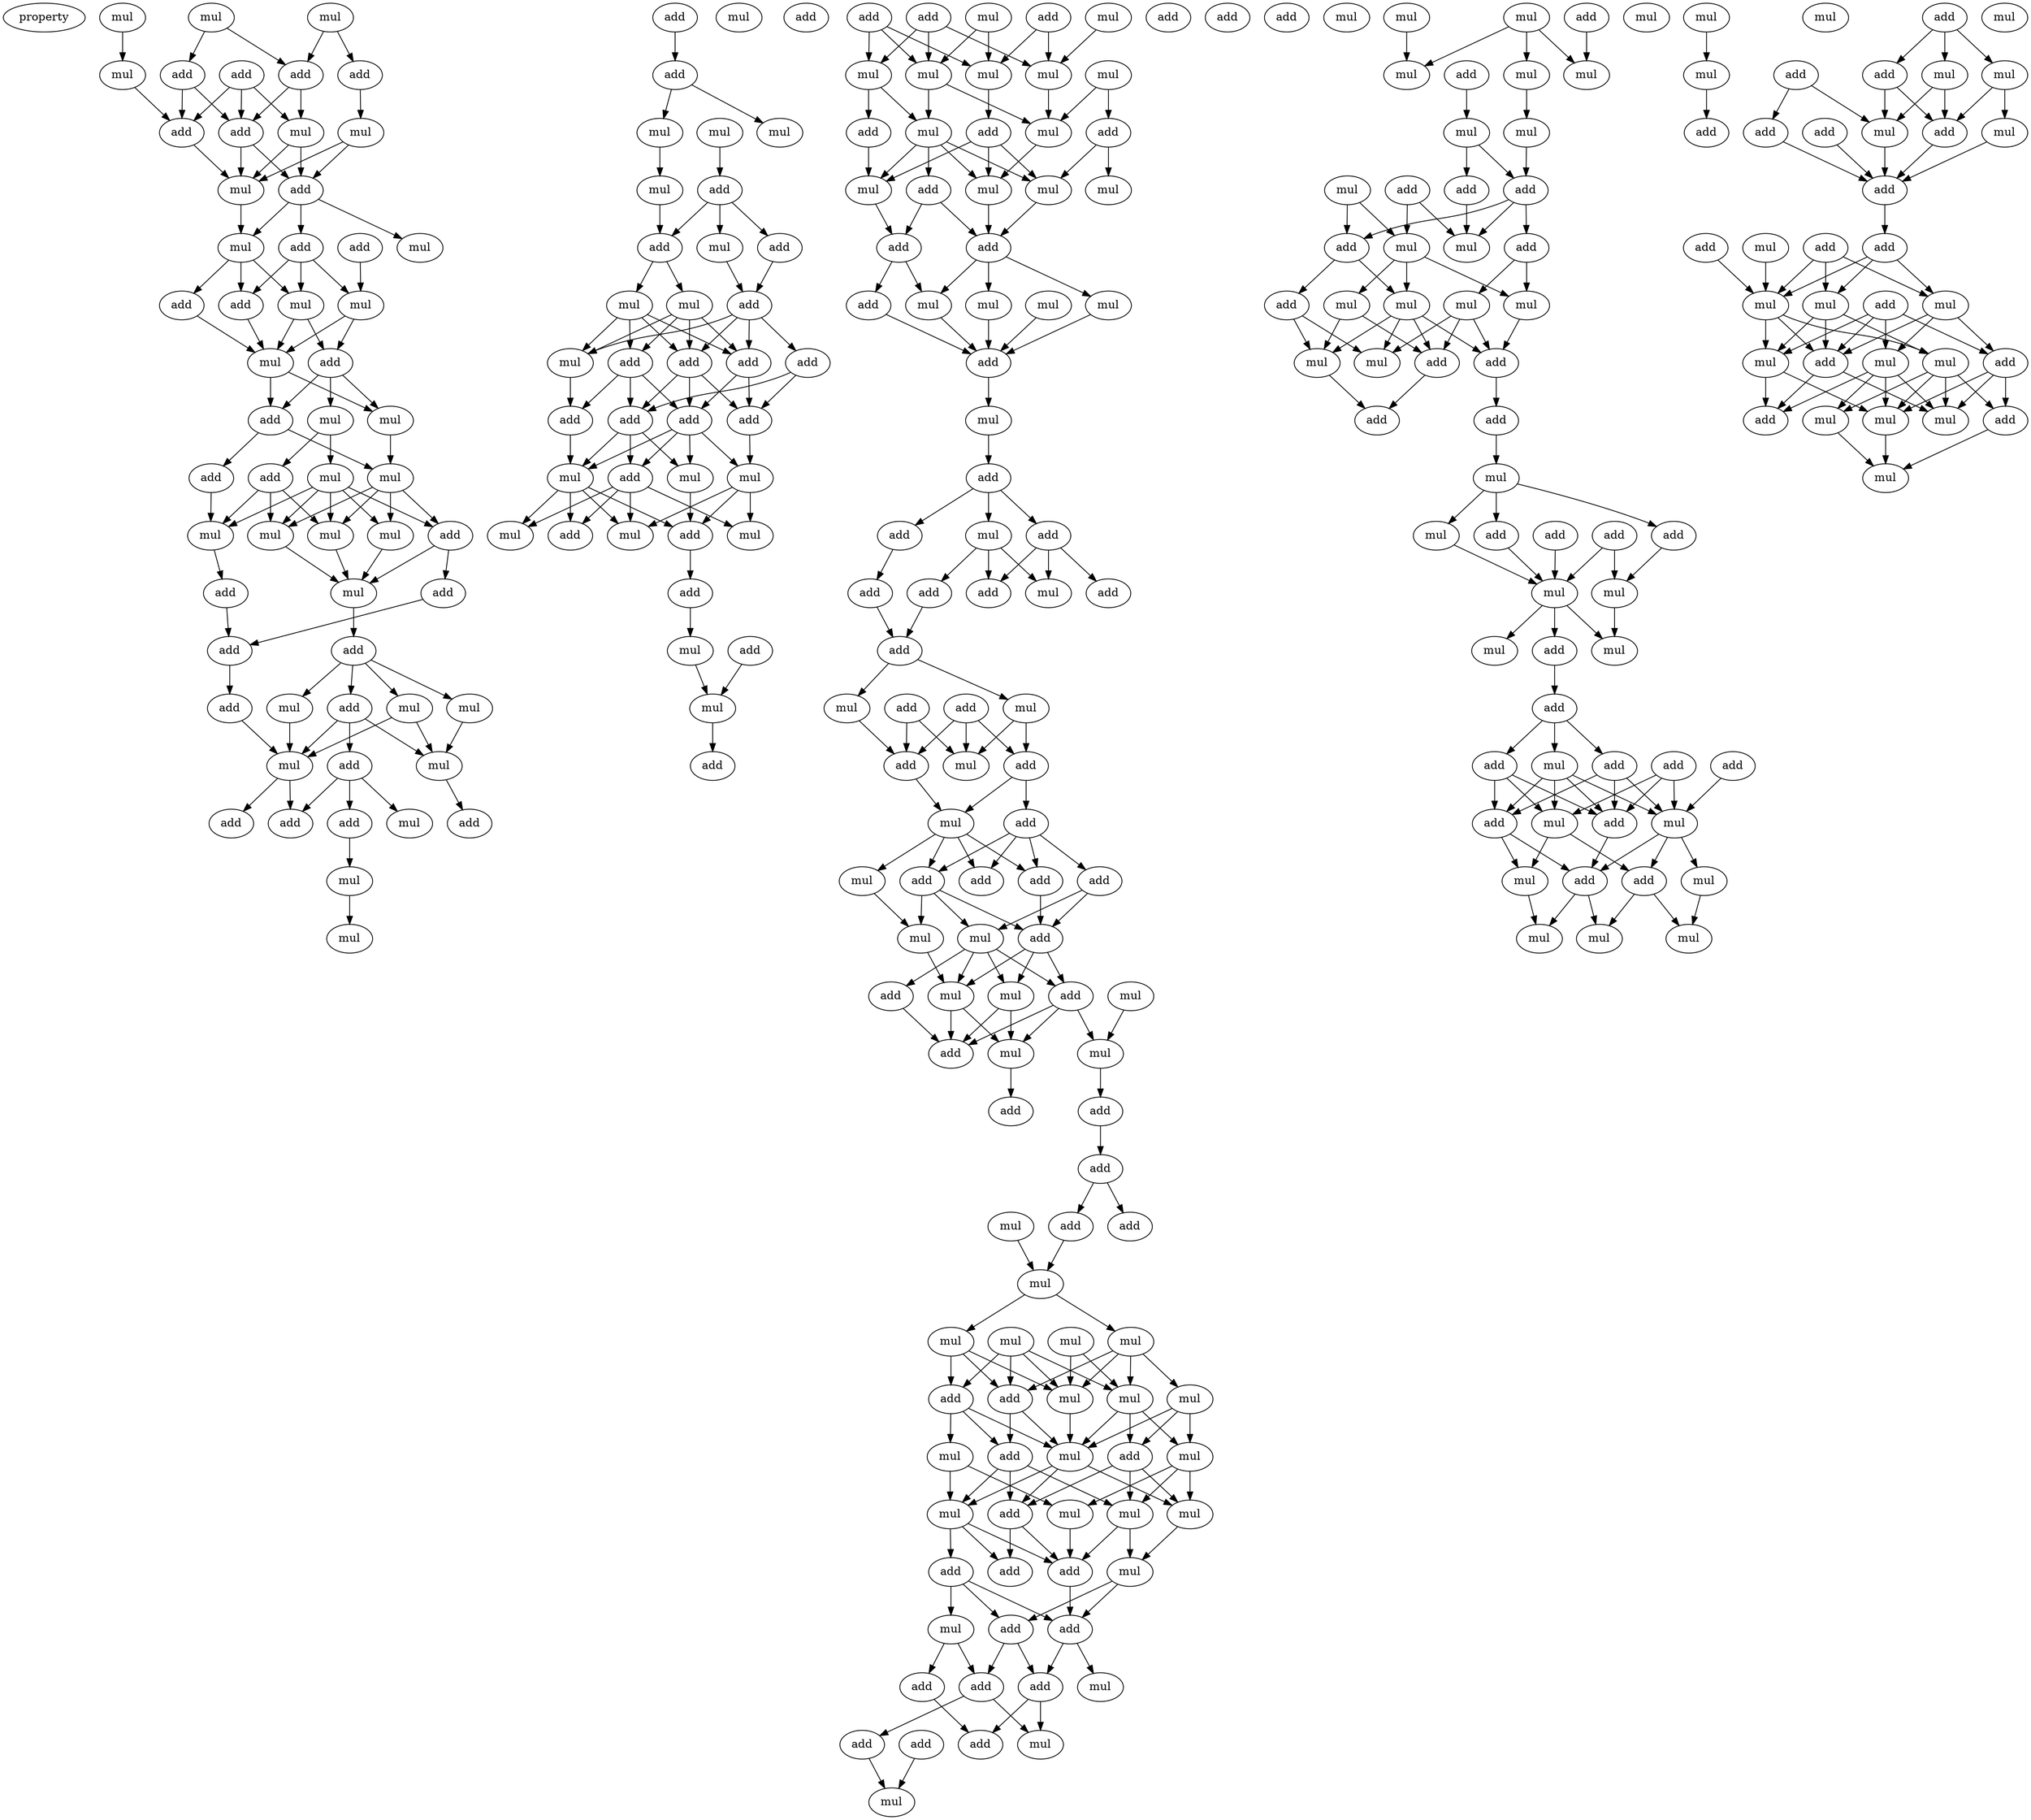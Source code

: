 digraph {
    node [fontcolor=black]
    property [mul=2,lf=1.9]
    0 [ label = mul ];
    1 [ label = mul ];
    2 [ label = mul ];
    3 [ label = add ];
    4 [ label = add ];
    5 [ label = add ];
    6 [ label = add ];
    7 [ label = mul ];
    8 [ label = add ];
    9 [ label = mul ];
    10 [ label = mul ];
    11 [ label = add ];
    12 [ label = mul ];
    13 [ label = add ];
    14 [ label = add ];
    15 [ label = add ];
    16 [ label = mul ];
    17 [ label = mul ];
    18 [ label = add ];
    19 [ label = add ];
    20 [ label = mul ];
    21 [ label = mul ];
    22 [ label = add ];
    23 [ label = mul ];
    24 [ label = add ];
    25 [ label = mul ];
    26 [ label = mul ];
    27 [ label = mul ];
    28 [ label = mul ];
    29 [ label = add ];
    30 [ label = add ];
    31 [ label = mul ];
    32 [ label = mul ];
    33 [ label = mul ];
    34 [ label = add ];
    35 [ label = mul ];
    36 [ label = add ];
    37 [ label = mul ];
    38 [ label = add ];
    39 [ label = add ];
    40 [ label = add ];
    41 [ label = mul ];
    42 [ label = add ];
    43 [ label = add ];
    44 [ label = mul ];
    45 [ label = mul ];
    46 [ label = mul ];
    47 [ label = add ];
    48 [ label = mul ];
    49 [ label = mul ];
    50 [ label = add ];
    51 [ label = add ];
    52 [ label = add ];
    53 [ label = add ];
    54 [ label = mul ];
    55 [ label = add ];
    56 [ label = mul ];
    57 [ label = mul ];
    58 [ label = add ];
    59 [ label = mul ];
    60 [ label = mul ];
    61 [ label = mul ];
    62 [ label = add ];
    63 [ label = mul ];
    64 [ label = add ];
    65 [ label = add ];
    66 [ label = add ];
    67 [ label = mul ];
    68 [ label = mul ];
    69 [ label = mul ];
    70 [ label = add ];
    71 [ label = mul ];
    72 [ label = add ];
    73 [ label = add ];
    74 [ label = add ];
    75 [ label = add ];
    76 [ label = add ];
    77 [ label = add ];
    78 [ label = add ];
    79 [ label = add ];
    80 [ label = mul ];
    81 [ label = mul ];
    82 [ label = add ];
    83 [ label = mul ];
    84 [ label = add ];
    85 [ label = add ];
    86 [ label = mul ];
    87 [ label = mul ];
    88 [ label = mul ];
    89 [ label = add ];
    90 [ label = mul ];
    91 [ label = add ];
    92 [ label = mul ];
    93 [ label = add ];
    94 [ label = mul ];
    95 [ label = add ];
    96 [ label = add ];
    97 [ label = add ];
    98 [ label = mul ];
    99 [ label = mul ];
    100 [ label = mul ];
    101 [ label = mul ];
    102 [ label = mul ];
    103 [ label = mul ];
    104 [ label = add ];
    105 [ label = add ];
    106 [ label = mul ];
    107 [ label = add ];
    108 [ label = mul ];
    109 [ label = mul ];
    110 [ label = mul ];
    111 [ label = mul ];
    112 [ label = add ];
    113 [ label = mul ];
    114 [ label = add ];
    115 [ label = add ];
    116 [ label = add ];
    117 [ label = mul ];
    118 [ label = mul ];
    119 [ label = mul ];
    120 [ label = mul ];
    121 [ label = add ];
    122 [ label = add ];
    123 [ label = add ];
    124 [ label = mul ];
    125 [ label = add ];
    126 [ label = add ];
    127 [ label = add ];
    128 [ label = mul ];
    129 [ label = add ];
    130 [ label = mul ];
    131 [ label = add ];
    132 [ label = add ];
    133 [ label = add ];
    134 [ label = add ];
    135 [ label = add ];
    136 [ label = add ];
    137 [ label = add ];
    138 [ label = mul ];
    139 [ label = mul ];
    140 [ label = add ];
    141 [ label = mul ];
    142 [ label = add ];
    143 [ label = add ];
    144 [ label = mul ];
    145 [ label = add ];
    146 [ label = add ];
    147 [ label = add ];
    148 [ label = mul ];
    149 [ label = add ];
    150 [ label = add ];
    151 [ label = mul ];
    152 [ label = mul ];
    153 [ label = add ];
    154 [ label = mul ];
    155 [ label = add ];
    156 [ label = mul ];
    157 [ label = mul ];
    158 [ label = add ];
    159 [ label = mul ];
    160 [ label = mul ];
    161 [ label = add ];
    162 [ label = add ];
    163 [ label = add ];
    164 [ label = mul ];
    165 [ label = mul ];
    166 [ label = add ];
    167 [ label = add ];
    168 [ label = mul ];
    169 [ label = mul ];
    170 [ label = mul ];
    171 [ label = mul ];
    172 [ label = mul ];
    173 [ label = mul ];
    174 [ label = mul ];
    175 [ label = add ];
    176 [ label = add ];
    177 [ label = mul ];
    178 [ label = mul ];
    179 [ label = mul ];
    180 [ label = mul ];
    181 [ label = add ];
    182 [ label = add ];
    183 [ label = mul ];
    184 [ label = mul ];
    185 [ label = mul ];
    186 [ label = mul ];
    187 [ label = add ];
    188 [ label = add ];
    189 [ label = add ];
    190 [ label = add ];
    191 [ label = mul ];
    192 [ label = mul ];
    193 [ label = add ];
    194 [ label = add ];
    195 [ label = mul ];
    196 [ label = add ];
    197 [ label = add ];
    198 [ label = add ];
    199 [ label = add ];
    200 [ label = add ];
    201 [ label = add ];
    202 [ label = mul ];
    203 [ label = mul ];
    204 [ label = mul ];
    205 [ label = mul ];
    206 [ label = add ];
    207 [ label = mul ];
    208 [ label = add ];
    209 [ label = mul ];
    210 [ label = mul ];
    211 [ label = mul ];
    212 [ label = mul ];
    213 [ label = mul ];
    214 [ label = add ];
    215 [ label = add ];
    216 [ label = add ];
    217 [ label = mul ];
    218 [ label = mul ];
    219 [ label = add ];
    220 [ label = mul ];
    221 [ label = add ];
    222 [ label = mul ];
    223 [ label = add ];
    224 [ label = mul ];
    225 [ label = mul ];
    226 [ label = mul ];
    227 [ label = mul ];
    228 [ label = mul ];
    229 [ label = add ];
    230 [ label = add ];
    231 [ label = add ];
    232 [ label = add ];
    233 [ label = mul ];
    234 [ label = mul ];
    235 [ label = add ];
    236 [ label = add ];
    237 [ label = add ];
    238 [ label = add ];
    239 [ label = mul ];
    240 [ label = mul ];
    241 [ label = mul ];
    242 [ label = add ];
    243 [ label = mul ];
    244 [ label = add ];
    245 [ label = add ];
    246 [ label = add ];
    247 [ label = add ];
    248 [ label = mul ];
    249 [ label = add ];
    250 [ label = add ];
    251 [ label = add ];
    252 [ label = mul ];
    253 [ label = mul ];
    254 [ label = add ];
    255 [ label = add ];
    256 [ label = mul ];
    257 [ label = mul ];
    258 [ label = mul ];
    259 [ label = mul ];
    260 [ label = mul ];
    261 [ label = mul ];
    262 [ label = mul ];
    263 [ label = add ];
    264 [ label = mul ];
    265 [ label = add ];
    266 [ label = add ];
    267 [ label = add ];
    268 [ label = mul ];
    269 [ label = mul ];
    270 [ label = add ];
    271 [ label = add ];
    272 [ label = mul ];
    273 [ label = add ];
    274 [ label = mul ];
    275 [ label = add ];
    276 [ label = add ];
    277 [ label = mul ];
    278 [ label = add ];
    279 [ label = add ];
    280 [ label = mul ];
    281 [ label = add ];
    282 [ label = mul ];
    283 [ label = mul ];
    284 [ label = mul ];
    285 [ label = add ];
    286 [ label = mul ];
    287 [ label = mul ];
    288 [ label = add ];
    289 [ label = mul ];
    290 [ label = add ];
    291 [ label = add ];
    292 [ label = mul ];
    293 [ label = mul ];
    294 [ label = mul ];
    295 [ label = mul ];
    0 -> 7 [ name = 0 ];
    1 -> 3 [ name = 1 ];
    1 -> 6 [ name = 2 ];
    2 -> 3 [ name = 3 ];
    2 -> 4 [ name = 4 ];
    3 -> 8 [ name = 5 ];
    3 -> 10 [ name = 6 ];
    4 -> 9 [ name = 7 ];
    5 -> 8 [ name = 8 ];
    5 -> 10 [ name = 9 ];
    5 -> 11 [ name = 10 ];
    6 -> 8 [ name = 11 ];
    6 -> 11 [ name = 12 ];
    7 -> 11 [ name = 13 ];
    8 -> 12 [ name = 14 ];
    8 -> 13 [ name = 15 ];
    9 -> 12 [ name = 16 ];
    9 -> 13 [ name = 17 ];
    10 -> 12 [ name = 18 ];
    10 -> 13 [ name = 19 ];
    11 -> 12 [ name = 20 ];
    12 -> 16 [ name = 21 ];
    13 -> 14 [ name = 22 ];
    13 -> 16 [ name = 23 ];
    13 -> 17 [ name = 24 ];
    14 -> 19 [ name = 25 ];
    14 -> 20 [ name = 26 ];
    14 -> 21 [ name = 27 ];
    15 -> 21 [ name = 28 ];
    16 -> 18 [ name = 29 ];
    16 -> 19 [ name = 30 ];
    16 -> 20 [ name = 31 ];
    18 -> 23 [ name = 32 ];
    19 -> 23 [ name = 33 ];
    20 -> 22 [ name = 34 ];
    20 -> 23 [ name = 35 ];
    21 -> 22 [ name = 36 ];
    21 -> 23 [ name = 37 ];
    22 -> 24 [ name = 38 ];
    22 -> 25 [ name = 39 ];
    22 -> 26 [ name = 40 ];
    23 -> 24 [ name = 41 ];
    23 -> 25 [ name = 42 ];
    24 -> 27 [ name = 43 ];
    24 -> 29 [ name = 44 ];
    25 -> 27 [ name = 45 ];
    26 -> 28 [ name = 46 ];
    26 -> 30 [ name = 47 ];
    27 -> 32 [ name = 48 ];
    27 -> 33 [ name = 49 ];
    27 -> 34 [ name = 50 ];
    27 -> 35 [ name = 51 ];
    28 -> 31 [ name = 52 ];
    28 -> 32 [ name = 53 ];
    28 -> 33 [ name = 54 ];
    28 -> 34 [ name = 55 ];
    28 -> 35 [ name = 56 ];
    29 -> 31 [ name = 57 ];
    30 -> 31 [ name = 58 ];
    30 -> 33 [ name = 59 ];
    30 -> 35 [ name = 60 ];
    31 -> 36 [ name = 61 ];
    32 -> 37 [ name = 62 ];
    33 -> 37 [ name = 63 ];
    34 -> 37 [ name = 64 ];
    34 -> 38 [ name = 65 ];
    35 -> 37 [ name = 66 ];
    36 -> 39 [ name = 67 ];
    37 -> 40 [ name = 68 ];
    38 -> 39 [ name = 69 ];
    39 -> 43 [ name = 70 ];
    40 -> 41 [ name = 71 ];
    40 -> 42 [ name = 72 ];
    40 -> 44 [ name = 73 ];
    40 -> 45 [ name = 74 ];
    41 -> 46 [ name = 75 ];
    41 -> 48 [ name = 76 ];
    42 -> 46 [ name = 77 ];
    42 -> 47 [ name = 78 ];
    42 -> 48 [ name = 79 ];
    43 -> 46 [ name = 80 ];
    44 -> 48 [ name = 81 ];
    45 -> 46 [ name = 82 ];
    46 -> 50 [ name = 83 ];
    46 -> 53 [ name = 84 ];
    47 -> 49 [ name = 85 ];
    47 -> 52 [ name = 86 ];
    47 -> 53 [ name = 87 ];
    48 -> 51 [ name = 88 ];
    52 -> 54 [ name = 89 ];
    54 -> 57 [ name = 90 ];
    55 -> 58 [ name = 91 ];
    58 -> 59 [ name = 92 ];
    58 -> 60 [ name = 93 ];
    59 -> 63 [ name = 94 ];
    61 -> 62 [ name = 95 ];
    62 -> 64 [ name = 96 ];
    62 -> 65 [ name = 97 ];
    62 -> 67 [ name = 98 ];
    63 -> 65 [ name = 99 ];
    64 -> 70 [ name = 100 ];
    65 -> 68 [ name = 101 ];
    65 -> 69 [ name = 102 ];
    67 -> 70 [ name = 103 ];
    68 -> 71 [ name = 104 ];
    68 -> 72 [ name = 105 ];
    68 -> 74 [ name = 106 ];
    68 -> 75 [ name = 107 ];
    69 -> 71 [ name = 108 ];
    69 -> 72 [ name = 109 ];
    69 -> 74 [ name = 110 ];
    69 -> 75 [ name = 111 ];
    70 -> 71 [ name = 112 ];
    70 -> 72 [ name = 113 ];
    70 -> 73 [ name = 114 ];
    70 -> 74 [ name = 115 ];
    71 -> 78 [ name = 116 ];
    72 -> 76 [ name = 117 ];
    72 -> 77 [ name = 118 ];
    72 -> 79 [ name = 119 ];
    73 -> 77 [ name = 120 ];
    73 -> 79 [ name = 121 ];
    74 -> 76 [ name = 122 ];
    74 -> 77 [ name = 123 ];
    75 -> 76 [ name = 124 ];
    75 -> 78 [ name = 125 ];
    75 -> 79 [ name = 126 ];
    76 -> 80 [ name = 127 ];
    76 -> 81 [ name = 128 ];
    76 -> 82 [ name = 129 ];
    76 -> 83 [ name = 130 ];
    77 -> 83 [ name = 131 ];
    78 -> 81 [ name = 132 ];
    79 -> 80 [ name = 133 ];
    79 -> 81 [ name = 134 ];
    79 -> 82 [ name = 135 ];
    80 -> 84 [ name = 136 ];
    81 -> 84 [ name = 137 ];
    81 -> 85 [ name = 138 ];
    81 -> 86 [ name = 139 ];
    81 -> 88 [ name = 140 ];
    82 -> 85 [ name = 141 ];
    82 -> 86 [ name = 142 ];
    82 -> 87 [ name = 143 ];
    82 -> 88 [ name = 144 ];
    83 -> 84 [ name = 145 ];
    83 -> 87 [ name = 146 ];
    83 -> 88 [ name = 147 ];
    84 -> 89 [ name = 148 ];
    89 -> 90 [ name = 149 ];
    90 -> 92 [ name = 150 ];
    91 -> 92 [ name = 151 ];
    92 -> 93 [ name = 152 ];
    94 -> 103 [ name = 153 ];
    95 -> 102 [ name = 154 ];
    95 -> 103 [ name = 155 ];
    96 -> 99 [ name = 156 ];
    96 -> 101 [ name = 157 ];
    96 -> 103 [ name = 158 ];
    97 -> 99 [ name = 159 ];
    97 -> 101 [ name = 160 ];
    97 -> 102 [ name = 161 ];
    98 -> 99 [ name = 162 ];
    98 -> 102 [ name = 163 ];
    99 -> 106 [ name = 164 ];
    99 -> 108 [ name = 165 ];
    100 -> 105 [ name = 166 ];
    100 -> 108 [ name = 167 ];
    101 -> 104 [ name = 168 ];
    101 -> 106 [ name = 169 ];
    102 -> 107 [ name = 170 ];
    103 -> 108 [ name = 171 ];
    104 -> 111 [ name = 172 ];
    105 -> 110 [ name = 173 ];
    105 -> 113 [ name = 174 ];
    106 -> 109 [ name = 175 ];
    106 -> 111 [ name = 176 ];
    106 -> 112 [ name = 177 ];
    106 -> 113 [ name = 178 ];
    107 -> 109 [ name = 179 ];
    107 -> 111 [ name = 180 ];
    107 -> 113 [ name = 181 ];
    108 -> 109 [ name = 182 ];
    109 -> 115 [ name = 183 ];
    111 -> 114 [ name = 184 ];
    112 -> 114 [ name = 185 ];
    112 -> 115 [ name = 186 ];
    113 -> 115 [ name = 187 ];
    114 -> 116 [ name = 188 ];
    114 -> 117 [ name = 189 ];
    115 -> 117 [ name = 190 ];
    115 -> 118 [ name = 191 ];
    115 -> 120 [ name = 192 ];
    116 -> 121 [ name = 193 ];
    117 -> 121 [ name = 194 ];
    118 -> 121 [ name = 195 ];
    119 -> 121 [ name = 196 ];
    120 -> 121 [ name = 197 ];
    121 -> 124 [ name = 198 ];
    124 -> 125 [ name = 199 ];
    125 -> 126 [ name = 200 ];
    125 -> 127 [ name = 201 ];
    125 -> 128 [ name = 202 ];
    126 -> 129 [ name = 203 ];
    127 -> 130 [ name = 204 ];
    127 -> 132 [ name = 205 ];
    127 -> 133 [ name = 206 ];
    128 -> 130 [ name = 207 ];
    128 -> 131 [ name = 208 ];
    128 -> 132 [ name = 209 ];
    129 -> 134 [ name = 210 ];
    131 -> 134 [ name = 211 ];
    134 -> 138 [ name = 212 ];
    134 -> 139 [ name = 213 ];
    135 -> 141 [ name = 214 ];
    135 -> 142 [ name = 215 ];
    137 -> 140 [ name = 216 ];
    137 -> 141 [ name = 217 ];
    137 -> 142 [ name = 218 ];
    138 -> 140 [ name = 219 ];
    138 -> 141 [ name = 220 ];
    139 -> 142 [ name = 221 ];
    140 -> 143 [ name = 222 ];
    140 -> 144 [ name = 223 ];
    142 -> 144 [ name = 224 ];
    143 -> 145 [ name = 225 ];
    143 -> 146 [ name = 226 ];
    143 -> 147 [ name = 227 ];
    143 -> 149 [ name = 228 ];
    144 -> 145 [ name = 229 ];
    144 -> 146 [ name = 230 ];
    144 -> 148 [ name = 231 ];
    144 -> 149 [ name = 232 ];
    146 -> 150 [ name = 233 ];
    146 -> 151 [ name = 234 ];
    146 -> 152 [ name = 235 ];
    147 -> 150 [ name = 236 ];
    147 -> 151 [ name = 237 ];
    148 -> 152 [ name = 238 ];
    149 -> 150 [ name = 239 ];
    150 -> 154 [ name = 240 ];
    150 -> 155 [ name = 241 ];
    150 -> 156 [ name = 242 ];
    151 -> 153 [ name = 243 ];
    151 -> 154 [ name = 244 ];
    151 -> 155 [ name = 245 ];
    151 -> 156 [ name = 246 ];
    152 -> 154 [ name = 247 ];
    153 -> 158 [ name = 248 ];
    154 -> 158 [ name = 249 ];
    154 -> 160 [ name = 250 ];
    155 -> 158 [ name = 251 ];
    155 -> 159 [ name = 252 ];
    155 -> 160 [ name = 253 ];
    156 -> 158 [ name = 254 ];
    156 -> 160 [ name = 255 ];
    157 -> 159 [ name = 256 ];
    159 -> 161 [ name = 257 ];
    160 -> 162 [ name = 258 ];
    161 -> 163 [ name = 259 ];
    163 -> 166 [ name = 260 ];
    163 -> 167 [ name = 261 ];
    164 -> 168 [ name = 262 ];
    166 -> 168 [ name = 263 ];
    168 -> 171 [ name = 264 ];
    168 -> 172 [ name = 265 ];
    169 -> 174 [ name = 266 ];
    169 -> 177 [ name = 267 ];
    170 -> 174 [ name = 268 ];
    170 -> 175 [ name = 269 ];
    170 -> 176 [ name = 270 ];
    170 -> 177 [ name = 271 ];
    171 -> 173 [ name = 272 ];
    171 -> 174 [ name = 273 ];
    171 -> 176 [ name = 274 ];
    171 -> 177 [ name = 275 ];
    172 -> 174 [ name = 276 ];
    172 -> 175 [ name = 277 ];
    172 -> 176 [ name = 278 ];
    173 -> 178 [ name = 279 ];
    173 -> 180 [ name = 280 ];
    173 -> 182 [ name = 281 ];
    174 -> 178 [ name = 282 ];
    175 -> 178 [ name = 283 ];
    175 -> 179 [ name = 284 ];
    175 -> 181 [ name = 285 ];
    176 -> 178 [ name = 286 ];
    176 -> 181 [ name = 287 ];
    177 -> 178 [ name = 288 ];
    177 -> 180 [ name = 289 ];
    177 -> 182 [ name = 290 ];
    178 -> 184 [ name = 291 ];
    178 -> 185 [ name = 292 ];
    178 -> 187 [ name = 293 ];
    179 -> 183 [ name = 294 ];
    179 -> 184 [ name = 295 ];
    180 -> 183 [ name = 296 ];
    180 -> 185 [ name = 297 ];
    180 -> 186 [ name = 298 ];
    181 -> 184 [ name = 299 ];
    181 -> 186 [ name = 300 ];
    181 -> 187 [ name = 301 ];
    182 -> 185 [ name = 302 ];
    182 -> 186 [ name = 303 ];
    182 -> 187 [ name = 304 ];
    183 -> 188 [ name = 305 ];
    184 -> 188 [ name = 306 ];
    184 -> 189 [ name = 307 ];
    184 -> 190 [ name = 308 ];
    185 -> 191 [ name = 309 ];
    186 -> 188 [ name = 310 ];
    186 -> 191 [ name = 311 ];
    187 -> 188 [ name = 312 ];
    187 -> 189 [ name = 313 ];
    188 -> 194 [ name = 314 ];
    190 -> 192 [ name = 315 ];
    190 -> 193 [ name = 316 ];
    190 -> 194 [ name = 317 ];
    191 -> 193 [ name = 318 ];
    191 -> 194 [ name = 319 ];
    192 -> 197 [ name = 320 ];
    192 -> 198 [ name = 321 ];
    193 -> 196 [ name = 322 ];
    193 -> 198 [ name = 323 ];
    194 -> 195 [ name = 324 ];
    194 -> 196 [ name = 325 ];
    196 -> 199 [ name = 326 ];
    196 -> 202 [ name = 327 ];
    197 -> 199 [ name = 328 ];
    198 -> 201 [ name = 329 ];
    198 -> 202 [ name = 330 ];
    200 -> 203 [ name = 331 ];
    201 -> 203 [ name = 332 ];
    204 -> 209 [ name = 333 ];
    204 -> 210 [ name = 334 ];
    204 -> 211 [ name = 335 ];
    205 -> 209 [ name = 336 ];
    206 -> 210 [ name = 337 ];
    208 -> 212 [ name = 338 ];
    211 -> 213 [ name = 339 ];
    212 -> 214 [ name = 340 ];
    212 -> 215 [ name = 341 ];
    213 -> 214 [ name = 342 ];
    214 -> 218 [ name = 343 ];
    214 -> 219 [ name = 344 ];
    214 -> 221 [ name = 345 ];
    215 -> 218 [ name = 346 ];
    216 -> 218 [ name = 347 ];
    216 -> 220 [ name = 348 ];
    217 -> 220 [ name = 349 ];
    217 -> 221 [ name = 350 ];
    219 -> 224 [ name = 351 ];
    219 -> 226 [ name = 352 ];
    220 -> 222 [ name = 353 ];
    220 -> 225 [ name = 354 ];
    220 -> 226 [ name = 355 ];
    221 -> 223 [ name = 356 ];
    221 -> 225 [ name = 357 ];
    222 -> 228 [ name = 358 ];
    222 -> 230 [ name = 359 ];
    223 -> 227 [ name = 360 ];
    223 -> 228 [ name = 361 ];
    224 -> 227 [ name = 362 ];
    224 -> 229 [ name = 363 ];
    224 -> 230 [ name = 364 ];
    225 -> 227 [ name = 365 ];
    225 -> 228 [ name = 366 ];
    225 -> 229 [ name = 367 ];
    225 -> 230 [ name = 368 ];
    226 -> 229 [ name = 369 ];
    228 -> 232 [ name = 370 ];
    229 -> 231 [ name = 371 ];
    230 -> 232 [ name = 372 ];
    231 -> 233 [ name = 373 ];
    233 -> 234 [ name = 374 ];
    233 -> 235 [ name = 375 ];
    233 -> 236 [ name = 376 ];
    234 -> 240 [ name = 377 ];
    235 -> 239 [ name = 378 ];
    236 -> 240 [ name = 379 ];
    237 -> 240 [ name = 380 ];
    238 -> 239 [ name = 381 ];
    238 -> 240 [ name = 382 ];
    239 -> 243 [ name = 383 ];
    240 -> 241 [ name = 384 ];
    240 -> 242 [ name = 385 ];
    240 -> 243 [ name = 386 ];
    242 -> 244 [ name = 387 ];
    244 -> 246 [ name = 388 ];
    244 -> 247 [ name = 389 ];
    244 -> 248 [ name = 390 ];
    245 -> 250 [ name = 391 ];
    245 -> 252 [ name = 392 ];
    245 -> 253 [ name = 393 ];
    246 -> 250 [ name = 394 ];
    246 -> 251 [ name = 395 ];
    246 -> 252 [ name = 396 ];
    247 -> 250 [ name = 397 ];
    247 -> 251 [ name = 398 ];
    247 -> 253 [ name = 399 ];
    248 -> 250 [ name = 400 ];
    248 -> 251 [ name = 401 ];
    248 -> 252 [ name = 402 ];
    248 -> 253 [ name = 403 ];
    249 -> 253 [ name = 404 ];
    250 -> 254 [ name = 405 ];
    251 -> 254 [ name = 406 ];
    251 -> 256 [ name = 407 ];
    252 -> 255 [ name = 408 ];
    252 -> 256 [ name = 409 ];
    253 -> 254 [ name = 410 ];
    253 -> 255 [ name = 411 ];
    253 -> 257 [ name = 412 ];
    254 -> 258 [ name = 413 ];
    254 -> 259 [ name = 414 ];
    255 -> 258 [ name = 415 ];
    255 -> 261 [ name = 416 ];
    256 -> 259 [ name = 417 ];
    257 -> 261 [ name = 418 ];
    260 -> 262 [ name = 419 ];
    262 -> 263 [ name = 420 ];
    265 -> 267 [ name = 421 ];
    265 -> 268 [ name = 422 ];
    265 -> 269 [ name = 423 ];
    266 -> 270 [ name = 424 ];
    266 -> 274 [ name = 425 ];
    267 -> 273 [ name = 426 ];
    267 -> 274 [ name = 427 ];
    268 -> 273 [ name = 428 ];
    268 -> 274 [ name = 429 ];
    269 -> 272 [ name = 430 ];
    269 -> 273 [ name = 431 ];
    270 -> 275 [ name = 432 ];
    271 -> 275 [ name = 433 ];
    272 -> 275 [ name = 434 ];
    273 -> 275 [ name = 435 ];
    274 -> 275 [ name = 436 ];
    275 -> 279 [ name = 437 ];
    276 -> 280 [ name = 438 ];
    277 -> 280 [ name = 439 ];
    278 -> 280 [ name = 440 ];
    278 -> 282 [ name = 441 ];
    278 -> 283 [ name = 442 ];
    279 -> 280 [ name = 443 ];
    279 -> 282 [ name = 444 ];
    279 -> 283 [ name = 445 ];
    280 -> 284 [ name = 446 ];
    280 -> 287 [ name = 447 ];
    280 -> 288 [ name = 448 ];
    281 -> 285 [ name = 449 ];
    281 -> 286 [ name = 450 ];
    281 -> 287 [ name = 451 ];
    281 -> 288 [ name = 452 ];
    282 -> 284 [ name = 453 ];
    282 -> 287 [ name = 454 ];
    282 -> 288 [ name = 455 ];
    283 -> 285 [ name = 456 ];
    283 -> 286 [ name = 457 ];
    283 -> 288 [ name = 458 ];
    284 -> 289 [ name = 459 ];
    284 -> 290 [ name = 460 ];
    284 -> 292 [ name = 461 ];
    284 -> 293 [ name = 462 ];
    285 -> 289 [ name = 463 ];
    285 -> 290 [ name = 464 ];
    285 -> 292 [ name = 465 ];
    286 -> 289 [ name = 466 ];
    286 -> 291 [ name = 467 ];
    286 -> 292 [ name = 468 ];
    286 -> 293 [ name = 469 ];
    287 -> 291 [ name = 470 ];
    287 -> 292 [ name = 471 ];
    288 -> 289 [ name = 472 ];
    288 -> 291 [ name = 473 ];
    290 -> 294 [ name = 474 ];
    292 -> 294 [ name = 475 ];
    293 -> 294 [ name = 476 ];
}
